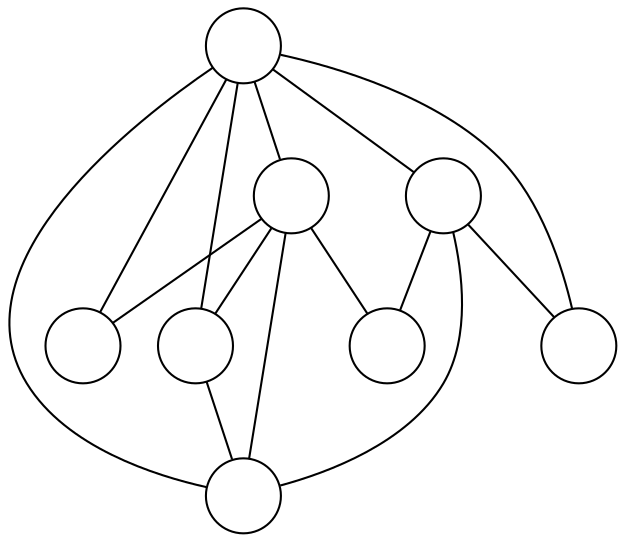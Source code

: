 graph G {
  node[label="", shape=circle]
  0;
  1;
  2;
  3;
  4;
  5;
  6;
  7;
  4 -- 0;
  5 -- 0;
  5 -- 1;
  5 -- 2;
  6 -- 0;
  6 -- 1;
  6 -- 3;
  6 -- 4;
  7 -- 0;
  7 -- 2;
  7 -- 3;
  7 -- 4;
  7 -- 5;
  7 -- 6;
}
